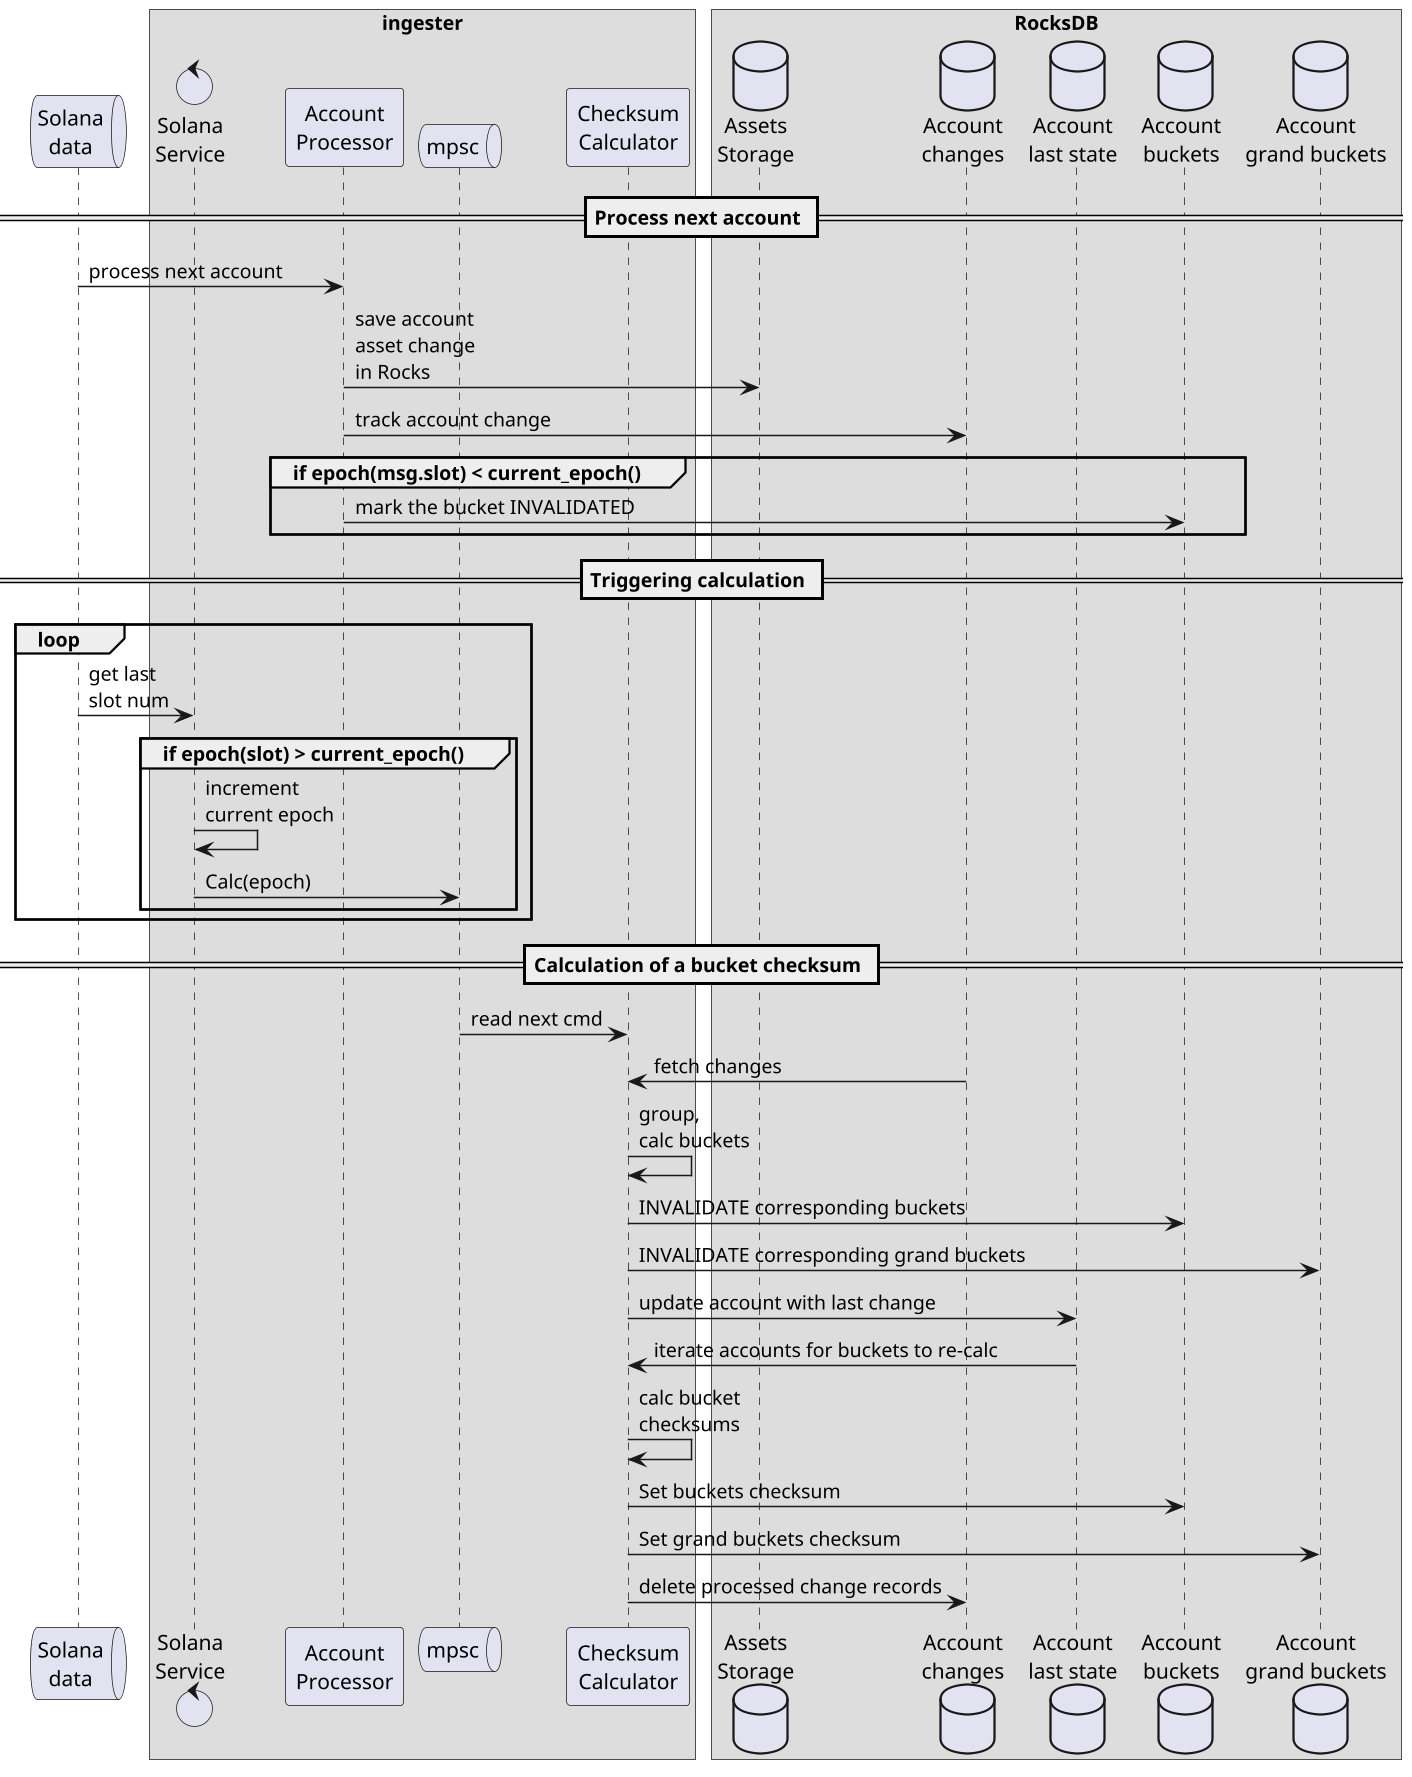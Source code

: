 @startuml
scale 1.5
queue "Solana\ndata" as SolanaTransactions
box ingester
    control "Solana\nService" as SolanaService
    participant "Account\nProcessor" as AccountProcessor
    queue "mpsc" as mpsc
    participant "Checksum\nCalculator" as ChecksumCalc
end box
box RocksDB
    database "Assets\nStorage" as AssetsStorage
    database "Account\nchanges" as AccChanges
    database "Account\nlast state" as AccState
    database "Account\nbuckets" as AccBuckets
    database "Account\ngrand buckets" as AccGrandBuckets
end box

== Process next account ==

SolanaTransactions -> AccountProcessor : process next account
AccountProcessor -> AssetsStorage : save account\nasset change\nin Rocks
AccountProcessor -> AccChanges : track account change
group if epoch(msg.slot) < current_epoch()
    AccountProcessor -> AccBuckets : mark the bucket INVALIDATED
end group

== Triggering calculation ==

loop
SolanaTransactions -> SolanaService : get last\nslot num
group if epoch(slot) > current_epoch()
    SolanaService -> SolanaService : increment\ncurrent epoch
    SolanaService -> mpsc : Calc(epoch)
end group
end loop

== Calculation of a bucket checksum ==

mpsc -> ChecksumCalc : read next cmd

ChecksumCalc <- AccChanges : fetch changes
ChecksumCalc -> ChecksumCalc : group,\ncalc buckets
ChecksumCalc -> AccBuckets : INVALIDATE corresponding buckets
ChecksumCalc -> AccGrandBuckets : INVALIDATE corresponding grand buckets
ChecksumCalc -> AccState : update account with last change
ChecksumCalc <- AccState : iterate accounts for buckets to re-calc
ChecksumCalc -> ChecksumCalc : calc bucket\nchecksums
ChecksumCalc -> AccBuckets : Set buckets checksum
ChecksumCalc -> AccGrandBuckets : Set grand buckets checksum
ChecksumCalc -> AccChanges : delete processed change records

@enduml
